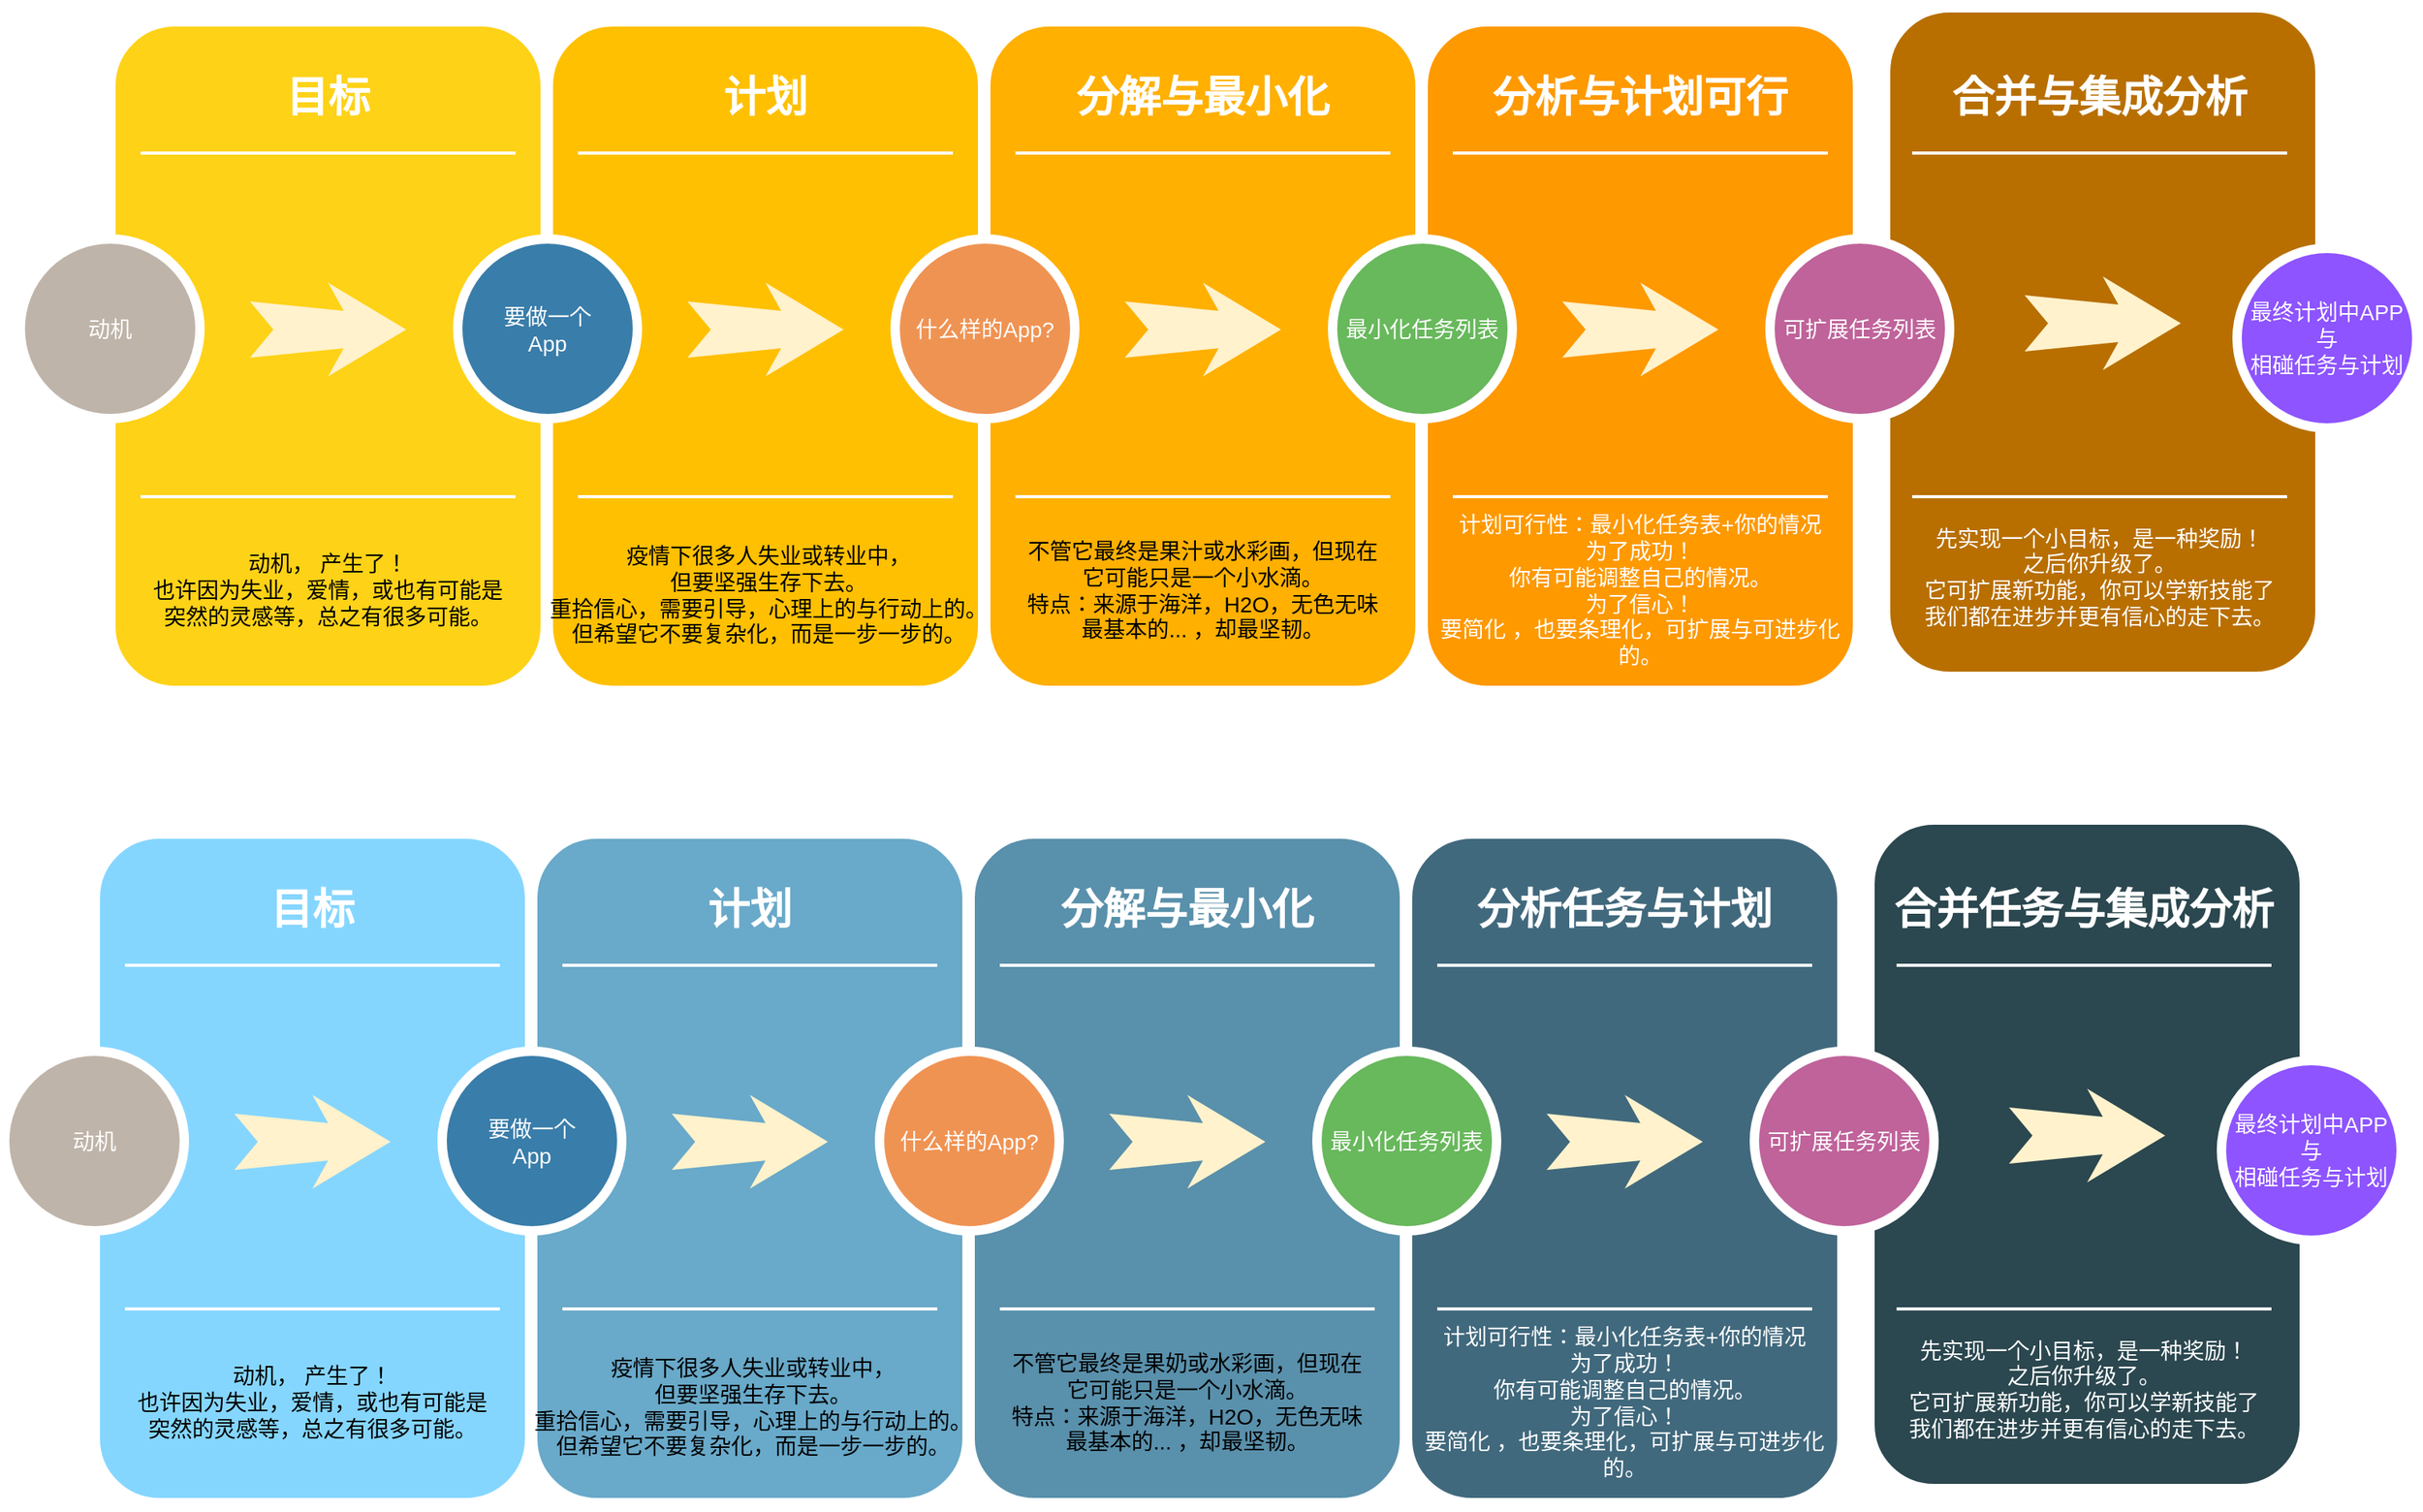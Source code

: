 <mxfile version="13.6.5" type="github"><diagram name="Page-1" id="12e1b939-464a-85fe-373e-61e167be1490"><mxGraphModel dx="846" dy="508" grid="1" gridSize="10" guides="1" tooltips="1" connect="1" arrows="1" fold="1" page="1" pageScale="1.5" pageWidth="1169" pageHeight="826" background="#ffffff" math="0" shadow="0"><root><mxCell id="0"/><mxCell id="1" parent="0"/><mxCell id="DZB5AjlQvIbF3KkGmv70-12" value="" style="whiteSpace=wrap;html=1;rounded=1;shadow=0;strokeWidth=8;fontSize=20;align=center;strokeColor=#FFFFFF;fillColor=#B86F00;" parent="1" vertex="1"><mxGeometry x="1463" y="70" width="280" height="430" as="geometry"/></mxCell><mxCell id="DZB5AjlQvIbF3KkGmv70-13" value="最终计划中APP&lt;br&gt;与&lt;br&gt;相碰任务与计划" style="ellipse;whiteSpace=wrap;html=1;rounded=0;shadow=0;strokeWidth=6;fontSize=14;align=center;strokeColor=#FFFFFF;fontColor=#FFFFFF;fillColor=#8D54FF;" parent="1" vertex="1"><mxGeometry x="1689" y="225" width="115" height="115" as="geometry"/></mxCell><mxCell id="DZB5AjlQvIbF3KkGmv70-14" value="" style="html=1;shadow=0;dashed=0;align=center;verticalAlign=middle;shape=mxgraph.arrows2.stylisedArrow;dy=0.6;dx=40;notch=15;feather=0.4;rounded=0;strokeWidth=1;fontSize=27;strokeColor=none;fillColor=#fff2cc;" parent="1" vertex="1"><mxGeometry x="1553" y="243" width="100" height="60" as="geometry"/></mxCell><mxCell id="DZB5AjlQvIbF3KkGmv70-15" value="合并与集成分析" style="text;html=1;strokeColor=none;fillColor=none;align=center;verticalAlign=middle;whiteSpace=wrap;rounded=0;shadow=0;fontSize=27;fontColor=#FFFFFF;fontStyle=1" parent="1" vertex="1"><mxGeometry x="1461" y="99" width="280" height="60" as="geometry"/></mxCell><mxCell id="DZB5AjlQvIbF3KkGmv70-16" value="&lt;span&gt;先实现一个小目标，是一种奖励！&lt;br&gt;之后你升级了。&lt;br&gt;它可扩展新功能，你可以学新技能了&lt;br&gt;我们都在进步并更有信心的走下去。&lt;br&gt;&lt;br&gt;&lt;/span&gt;" style="text;html=1;strokeColor=none;fillColor=none;align=center;verticalAlign=middle;whiteSpace=wrap;rounded=0;shadow=0;fontSize=14;fontColor=#FFFFFF;" parent="1" vertex="1"><mxGeometry x="1461" y="399" width="280" height="90" as="geometry"/></mxCell><mxCell id="DZB5AjlQvIbF3KkGmv70-17" value="" style="line;strokeWidth=2;html=1;rounded=0;shadow=0;fontSize=27;align=center;fillColor=none;strokeColor=#FFFFFF;" parent="1" vertex="1"><mxGeometry x="1481" y="159" width="240" height="10" as="geometry"/></mxCell><mxCell id="DZB5AjlQvIbF3KkGmv70-18" value="" style="line;strokeWidth=2;html=1;rounded=0;shadow=0;fontSize=27;align=center;fillColor=none;strokeColor=#FFFFFF;" parent="1" vertex="1"><mxGeometry x="1481" y="379" width="240" height="10" as="geometry"/></mxCell><mxCell id="60da8b9f42644d3a-2" value="" style="whiteSpace=wrap;html=1;rounded=1;shadow=0;strokeWidth=8;fontSize=20;align=center;fillColor=#FED217;strokeColor=#FFFFFF;" parent="1" vertex="1"><mxGeometry x="327" y="79" width="280" height="430" as="geometry"/></mxCell><mxCell id="60da8b9f42644d3a-3" value="目标" style="text;html=1;strokeColor=none;fillColor=none;align=center;verticalAlign=middle;whiteSpace=wrap;rounded=0;shadow=0;fontSize=27;fontColor=#FFFFFF;fontStyle=1" parent="1" vertex="1"><mxGeometry x="327" y="99" width="280" height="60" as="geometry"/></mxCell><mxCell id="60da8b9f42644d3a-4" value="动机， 产生了！&lt;br&gt;也许因为失业，爱情，或也有可能是&lt;br&gt;突然的灵感等，总之有很多可能。" style="text;html=1;strokeColor=none;fillColor=none;align=center;verticalAlign=middle;whiteSpace=wrap;rounded=0;shadow=0;fontSize=14;" parent="1" vertex="1"><mxGeometry x="327" y="399" width="280" height="90" as="geometry"/></mxCell><mxCell id="60da8b9f42644d3a-6" value="" style="line;strokeWidth=2;html=1;rounded=0;shadow=0;fontSize=27;align=center;fillColor=none;strokeColor=#FFFFFF;" parent="1" vertex="1"><mxGeometry x="347" y="159" width="240" height="10" as="geometry"/></mxCell><mxCell id="60da8b9f42644d3a-7" value="" style="line;strokeWidth=2;html=1;rounded=0;shadow=0;fontSize=27;align=center;fillColor=none;strokeColor=#FFFFFF;" parent="1" vertex="1"><mxGeometry x="347" y="379" width="240" height="10" as="geometry"/></mxCell><mxCell id="60da8b9f42644d3a-8" value="动机" style="ellipse;whiteSpace=wrap;html=1;rounded=0;shadow=0;strokeWidth=6;fontSize=14;align=center;fillColor=#BFB4A9;strokeColor=#FFFFFF;fontColor=#FFFFFF;" parent="1" vertex="1"><mxGeometry x="270" y="219" width="115" height="115" as="geometry"/></mxCell><mxCell id="60da8b9f42644d3a-9" value="" style="html=1;shadow=0;dashed=0;align=center;verticalAlign=middle;shape=mxgraph.arrows2.stylisedArrow;dy=0.6;dx=40;notch=15;feather=0.4;rounded=0;strokeWidth=1;fontSize=27;strokeColor=none;fillColor=#fff2cc;" parent="1" vertex="1"><mxGeometry x="417" y="247" width="100" height="60" as="geometry"/></mxCell><mxCell id="60da8b9f42644d3a-17" value="" style="whiteSpace=wrap;html=1;rounded=1;shadow=0;strokeWidth=8;fontSize=20;align=center;fillColor=#FFC001;strokeColor=#FFFFFF;" parent="1" vertex="1"><mxGeometry x="607" y="79" width="280" height="430" as="geometry"/></mxCell><mxCell id="60da8b9f42644d3a-18" value="计划" style="text;html=1;strokeColor=none;fillColor=none;align=center;verticalAlign=middle;whiteSpace=wrap;rounded=0;shadow=0;fontSize=27;fontColor=#FFFFFF;fontStyle=1" parent="1" vertex="1"><mxGeometry x="607" y="99" width="280" height="60" as="geometry"/></mxCell><mxCell id="60da8b9f42644d3a-19" value="疫情下很多人失业或转业中，&lt;br&gt;但要坚强生存下去。&lt;br&gt;重拾信心，需要引导，心理上的与行动上的。但希望它不要复杂化，而是一步一步的。" style="text;html=1;strokeColor=none;fillColor=none;align=center;verticalAlign=middle;whiteSpace=wrap;rounded=0;shadow=0;fontSize=14;" parent="1" vertex="1"><mxGeometry x="607" y="399" width="284" height="95" as="geometry"/></mxCell><mxCell id="60da8b9f42644d3a-20" value="" style="line;strokeWidth=2;html=1;rounded=0;shadow=0;fontSize=27;align=center;fillColor=none;strokeColor=#FFFFFF;" parent="1" vertex="1"><mxGeometry x="627" y="159" width="240" height="10" as="geometry"/></mxCell><mxCell id="60da8b9f42644d3a-21" value="" style="line;strokeWidth=2;html=1;rounded=0;shadow=0;fontSize=27;align=center;fillColor=none;strokeColor=#FFFFFF;" parent="1" vertex="1"><mxGeometry x="627" y="379" width="240" height="10" as="geometry"/></mxCell><mxCell id="60da8b9f42644d3a-22" value="要做一个&lt;br&gt;App" style="ellipse;whiteSpace=wrap;html=1;rounded=0;shadow=0;strokeWidth=6;fontSize=14;align=center;fillColor=#397DAA;strokeColor=#FFFFFF;fontColor=#FFFFFF;" parent="1" vertex="1"><mxGeometry x="550" y="219" width="115" height="115" as="geometry"/></mxCell><mxCell id="60da8b9f42644d3a-23" value="" style="html=1;shadow=0;dashed=0;align=center;verticalAlign=middle;shape=mxgraph.arrows2.stylisedArrow;dy=0.6;dx=40;notch=15;feather=0.4;rounded=0;strokeWidth=1;fontSize=27;strokeColor=none;fillColor=#fff2cc;" parent="1" vertex="1"><mxGeometry x="697" y="247" width="100" height="60" as="geometry"/></mxCell><mxCell id="60da8b9f42644d3a-24" value="" style="whiteSpace=wrap;html=1;rounded=1;shadow=0;strokeWidth=8;fontSize=20;align=center;fillColor=#FFB001;strokeColor=#FFFFFF;" parent="1" vertex="1"><mxGeometry x="887" y="79" width="280" height="430" as="geometry"/></mxCell><mxCell id="60da8b9f42644d3a-25" value="分解与最小化" style="text;html=1;strokeColor=none;fillColor=none;align=center;verticalAlign=middle;whiteSpace=wrap;rounded=0;shadow=0;fontSize=27;fontColor=#FFFFFF;fontStyle=1" parent="1" vertex="1"><mxGeometry x="887" y="99" width="280" height="60" as="geometry"/></mxCell><mxCell id="60da8b9f42644d3a-26" value="不管它最终是果汁或水彩画，但现在&lt;br&gt;它可能只是一个小水滴。&lt;br&gt;特点：来源于海洋，H2O，无色无味&lt;br&gt;最基本的... ，却最坚韧。" style="text;html=1;strokeColor=none;fillColor=none;align=center;verticalAlign=middle;whiteSpace=wrap;rounded=0;shadow=0;fontSize=14;" parent="1" vertex="1"><mxGeometry x="887" y="399" width="280" height="90" as="geometry"/></mxCell><mxCell id="60da8b9f42644d3a-27" value="" style="line;strokeWidth=2;html=1;rounded=0;shadow=0;fontSize=27;align=center;fillColor=none;strokeColor=#FFFFFF;" parent="1" vertex="1"><mxGeometry x="907" y="159" width="240" height="10" as="geometry"/></mxCell><mxCell id="60da8b9f42644d3a-28" value="" style="line;strokeWidth=2;html=1;rounded=0;shadow=0;fontSize=27;align=center;fillColor=none;strokeColor=#FFFFFF;" parent="1" vertex="1"><mxGeometry x="907" y="379" width="240" height="10" as="geometry"/></mxCell><mxCell id="60da8b9f42644d3a-29" value="什么样的App?&lt;br&gt;" style="ellipse;whiteSpace=wrap;html=1;rounded=0;shadow=0;strokeWidth=6;fontSize=14;align=center;fillColor=#EF9353;strokeColor=#FFFFFF;fontColor=#FFFFFF;" parent="1" vertex="1"><mxGeometry x="830" y="219" width="115" height="115" as="geometry"/></mxCell><mxCell id="60da8b9f42644d3a-30" value="" style="html=1;shadow=0;dashed=0;align=center;verticalAlign=middle;shape=mxgraph.arrows2.stylisedArrow;dy=0.6;dx=40;notch=15;feather=0.4;rounded=0;strokeWidth=1;fontSize=27;strokeColor=none;fillColor=#fff2cc;" parent="1" vertex="1"><mxGeometry x="977" y="247" width="100" height="60" as="geometry"/></mxCell><mxCell id="60da8b9f42644d3a-31" value="" style="whiteSpace=wrap;html=1;rounded=1;shadow=0;strokeWidth=8;fontSize=20;align=center;fillColor=#FE9900;strokeColor=#FFFFFF;" parent="1" vertex="1"><mxGeometry x="1167" y="79" width="280" height="430" as="geometry"/></mxCell><mxCell id="60da8b9f42644d3a-32" value="分析与计划可行" style="text;html=1;strokeColor=none;fillColor=none;align=center;verticalAlign=middle;whiteSpace=wrap;rounded=0;shadow=0;fontSize=27;fontColor=#FFFFFF;fontStyle=1" parent="1" vertex="1"><mxGeometry x="1167" y="99" width="280" height="60" as="geometry"/></mxCell><mxCell id="60da8b9f42644d3a-33" value="计划可行性：最小化任务表+你的情况&lt;br&gt;为了成功！&lt;br&gt;你有可能调整自己的情况。&lt;br&gt;为了信心！&lt;br&gt;要简化 ，也要条理化，可扩展与可进步化的。" style="text;html=1;strokeColor=none;fillColor=none;align=center;verticalAlign=middle;whiteSpace=wrap;rounded=0;shadow=0;fontSize=14;fontColor=#FFFFFF;" parent="1" vertex="1"><mxGeometry x="1167" y="399" width="280" height="90" as="geometry"/></mxCell><mxCell id="60da8b9f42644d3a-34" value="" style="line;strokeWidth=2;html=1;rounded=0;shadow=0;fontSize=27;align=center;fillColor=none;strokeColor=#FFFFFF;" parent="1" vertex="1"><mxGeometry x="1187" y="159" width="240" height="10" as="geometry"/></mxCell><mxCell id="60da8b9f42644d3a-35" value="" style="line;strokeWidth=2;html=1;rounded=0;shadow=0;fontSize=27;align=center;fillColor=none;strokeColor=#FFFFFF;" parent="1" vertex="1"><mxGeometry x="1187" y="379" width="240" height="10" as="geometry"/></mxCell><mxCell id="60da8b9f42644d3a-36" value="最小化任务列表" style="ellipse;whiteSpace=wrap;html=1;rounded=0;shadow=0;strokeWidth=6;fontSize=14;align=center;fillColor=#68B85C;strokeColor=#FFFFFF;fontColor=#FFFFFF;" parent="1" vertex="1"><mxGeometry x="1110" y="219" width="115" height="115" as="geometry"/></mxCell><mxCell id="60da8b9f42644d3a-37" value="" style="html=1;shadow=0;dashed=0;align=center;verticalAlign=middle;shape=mxgraph.arrows2.stylisedArrow;dy=0.6;dx=40;notch=15;feather=0.4;rounded=0;strokeWidth=1;fontSize=27;strokeColor=none;fillColor=#fff2cc;" parent="1" vertex="1"><mxGeometry x="1257" y="247" width="100" height="60" as="geometry"/></mxCell><mxCell id="60da8b9f42644d3a-38" value="可扩展任务列表" style="ellipse;whiteSpace=wrap;html=1;rounded=0;shadow=0;strokeWidth=6;fontSize=14;align=center;fillColor=#BF639A;strokeColor=#FFFFFF;fontColor=#FFFFFF;" parent="1" vertex="1"><mxGeometry x="1390" y="219" width="115" height="115" as="geometry"/></mxCell><mxCell id="IgrpxLIQ6gLv8iCWu-Zy-1" value="" style="whiteSpace=wrap;html=1;rounded=1;shadow=0;strokeWidth=8;fontSize=20;align=center;strokeColor=#FFFFFF;fillColor=#2B474F;" parent="1" vertex="1"><mxGeometry x="1453" y="590" width="280" height="430" as="geometry"/></mxCell><mxCell id="IgrpxLIQ6gLv8iCWu-Zy-2" value="最终计划中APP&lt;br&gt;与&lt;br&gt;相碰任务与计划" style="ellipse;whiteSpace=wrap;html=1;rounded=0;shadow=0;strokeWidth=6;fontSize=14;align=center;strokeColor=#FFFFFF;fontColor=#FFFFFF;fillColor=#8D54FF;" parent="1" vertex="1"><mxGeometry x="1679" y="745" width="115" height="115" as="geometry"/></mxCell><mxCell id="IgrpxLIQ6gLv8iCWu-Zy-3" value="" style="html=1;shadow=0;dashed=0;align=center;verticalAlign=middle;shape=mxgraph.arrows2.stylisedArrow;dy=0.6;dx=40;notch=15;feather=0.4;rounded=0;strokeWidth=1;fontSize=27;strokeColor=none;fillColor=#fff2cc;" parent="1" vertex="1"><mxGeometry x="1543" y="763" width="100" height="60" as="geometry"/></mxCell><mxCell id="IgrpxLIQ6gLv8iCWu-Zy-4" value="合并任务与集成分析" style="text;html=1;strokeColor=none;fillColor=none;align=center;verticalAlign=middle;whiteSpace=wrap;rounded=0;shadow=0;fontSize=27;fontColor=#FFFFFF;fontStyle=1" parent="1" vertex="1"><mxGeometry x="1451" y="619" width="280" height="60" as="geometry"/></mxCell><mxCell id="IgrpxLIQ6gLv8iCWu-Zy-5" value="&lt;span&gt;先实现一个小目标，是一种奖励！&lt;br&gt;之后你升级了。&lt;br&gt;它可扩展新功能，你可以学新技能了&lt;br&gt;我们都在进步并更有信心的走下去。&lt;br&gt;&lt;br&gt;&lt;/span&gt;" style="text;html=1;strokeColor=none;fillColor=none;align=center;verticalAlign=middle;whiteSpace=wrap;rounded=0;shadow=0;fontSize=14;fontColor=#FFFFFF;" parent="1" vertex="1"><mxGeometry x="1451" y="919" width="280" height="90" as="geometry"/></mxCell><mxCell id="IgrpxLIQ6gLv8iCWu-Zy-6" value="" style="line;strokeWidth=2;html=1;rounded=0;shadow=0;fontSize=27;align=center;fillColor=none;strokeColor=#FFFFFF;" parent="1" vertex="1"><mxGeometry x="1471" y="679" width="240" height="10" as="geometry"/></mxCell><mxCell id="IgrpxLIQ6gLv8iCWu-Zy-7" value="" style="line;strokeWidth=2;html=1;rounded=0;shadow=0;fontSize=27;align=center;fillColor=none;strokeColor=#FFFFFF;" parent="1" vertex="1"><mxGeometry x="1471" y="899" width="240" height="10" as="geometry"/></mxCell><mxCell id="IgrpxLIQ6gLv8iCWu-Zy-8" value="" style="whiteSpace=wrap;html=1;rounded=1;shadow=0;strokeWidth=8;fontSize=20;align=center;strokeColor=#FFFFFF;fillColor=#85D6FF;" parent="1" vertex="1"><mxGeometry x="317" y="599" width="280" height="430" as="geometry"/></mxCell><mxCell id="IgrpxLIQ6gLv8iCWu-Zy-9" value="目标" style="text;html=1;strokeColor=none;fillColor=none;align=center;verticalAlign=middle;whiteSpace=wrap;rounded=0;shadow=0;fontSize=27;fontColor=#FFFFFF;fontStyle=1" parent="1" vertex="1"><mxGeometry x="317" y="619" width="280" height="60" as="geometry"/></mxCell><mxCell id="IgrpxLIQ6gLv8iCWu-Zy-10" value="动机， 产生了！&lt;br&gt;也许因为失业，爱情，或也有可能是&lt;br&gt;突然的灵感等，总之有很多可能。" style="text;html=1;strokeColor=none;fillColor=none;align=center;verticalAlign=middle;whiteSpace=wrap;rounded=0;shadow=0;fontSize=14;" parent="1" vertex="1"><mxGeometry x="317" y="919" width="280" height="90" as="geometry"/></mxCell><mxCell id="IgrpxLIQ6gLv8iCWu-Zy-11" value="" style="line;strokeWidth=2;html=1;rounded=0;shadow=0;fontSize=27;align=center;fillColor=none;strokeColor=#FFFFFF;" parent="1" vertex="1"><mxGeometry x="337" y="679" width="240" height="10" as="geometry"/></mxCell><mxCell id="IgrpxLIQ6gLv8iCWu-Zy-12" value="" style="line;strokeWidth=2;html=1;rounded=0;shadow=0;fontSize=27;align=center;fillColor=none;strokeColor=#FFFFFF;" parent="1" vertex="1"><mxGeometry x="337" y="899" width="240" height="10" as="geometry"/></mxCell><mxCell id="IgrpxLIQ6gLv8iCWu-Zy-13" value="动机" style="ellipse;whiteSpace=wrap;html=1;rounded=0;shadow=0;strokeWidth=6;fontSize=14;align=center;fillColor=#BFB4A9;strokeColor=#FFFFFF;fontColor=#FFFFFF;" parent="1" vertex="1"><mxGeometry x="260" y="739" width="115" height="115" as="geometry"/></mxCell><mxCell id="IgrpxLIQ6gLv8iCWu-Zy-14" value="" style="html=1;shadow=0;dashed=0;align=center;verticalAlign=middle;shape=mxgraph.arrows2.stylisedArrow;dy=0.6;dx=40;notch=15;feather=0.4;rounded=0;strokeWidth=1;fontSize=27;strokeColor=none;fillColor=#fff2cc;" parent="1" vertex="1"><mxGeometry x="407" y="767" width="100" height="60" as="geometry"/></mxCell><mxCell id="IgrpxLIQ6gLv8iCWu-Zy-15" value="" style="whiteSpace=wrap;html=1;rounded=1;shadow=0;strokeWidth=8;fontSize=20;align=center;strokeColor=#FFFFFF;fillColor=#69A9C9;" parent="1" vertex="1"><mxGeometry x="597" y="599" width="280" height="430" as="geometry"/></mxCell><mxCell id="IgrpxLIQ6gLv8iCWu-Zy-16" value="计划" style="text;html=1;strokeColor=none;fillColor=none;align=center;verticalAlign=middle;whiteSpace=wrap;rounded=0;shadow=0;fontSize=27;fontColor=#FFFFFF;fontStyle=1" parent="1" vertex="1"><mxGeometry x="597" y="619" width="280" height="60" as="geometry"/></mxCell><mxCell id="IgrpxLIQ6gLv8iCWu-Zy-17" value="疫情下很多人失业或转业中，&lt;br&gt;但要坚强生存下去。&lt;br&gt;重拾信心，需要引导，心理上的与行动上的。但希望它不要复杂化，而是一步一步的。" style="text;html=1;strokeColor=none;fillColor=none;align=center;verticalAlign=middle;whiteSpace=wrap;rounded=0;shadow=0;fontSize=14;" parent="1" vertex="1"><mxGeometry x="597" y="919" width="284" height="95" as="geometry"/></mxCell><mxCell id="IgrpxLIQ6gLv8iCWu-Zy-18" value="" style="line;strokeWidth=2;html=1;rounded=0;shadow=0;fontSize=27;align=center;fillColor=none;strokeColor=#FFFFFF;" parent="1" vertex="1"><mxGeometry x="617" y="679" width="240" height="10" as="geometry"/></mxCell><mxCell id="IgrpxLIQ6gLv8iCWu-Zy-19" value="" style="line;strokeWidth=2;html=1;rounded=0;shadow=0;fontSize=27;align=center;fillColor=none;strokeColor=#FFFFFF;" parent="1" vertex="1"><mxGeometry x="617" y="899" width="240" height="10" as="geometry"/></mxCell><mxCell id="IgrpxLIQ6gLv8iCWu-Zy-20" value="要做一个&lt;br&gt;App" style="ellipse;whiteSpace=wrap;html=1;rounded=0;shadow=0;strokeWidth=6;fontSize=14;align=center;fillColor=#397DAA;strokeColor=#FFFFFF;fontColor=#FFFFFF;" parent="1" vertex="1"><mxGeometry x="540" y="739" width="115" height="115" as="geometry"/></mxCell><mxCell id="IgrpxLIQ6gLv8iCWu-Zy-21" value="" style="html=1;shadow=0;dashed=0;align=center;verticalAlign=middle;shape=mxgraph.arrows2.stylisedArrow;dy=0.6;dx=40;notch=15;feather=0.4;rounded=0;strokeWidth=1;fontSize=27;strokeColor=none;fillColor=#fff2cc;" parent="1" vertex="1"><mxGeometry x="687" y="767" width="100" height="60" as="geometry"/></mxCell><mxCell id="IgrpxLIQ6gLv8iCWu-Zy-22" value="" style="whiteSpace=wrap;html=1;rounded=1;shadow=0;strokeWidth=8;fontSize=20;align=center;strokeColor=#FFFFFF;fillColor=#5990AB;" parent="1" vertex="1"><mxGeometry x="877" y="599" width="280" height="430" as="geometry"/></mxCell><mxCell id="IgrpxLIQ6gLv8iCWu-Zy-23" value="分解与最小化" style="text;html=1;strokeColor=none;fillColor=none;align=center;verticalAlign=middle;whiteSpace=wrap;rounded=0;shadow=0;fontSize=27;fontColor=#FFFFFF;fontStyle=1" parent="1" vertex="1"><mxGeometry x="877" y="619" width="280" height="60" as="geometry"/></mxCell><mxCell id="IgrpxLIQ6gLv8iCWu-Zy-24" value="不管它最终是果奶或水彩画，但现在&lt;br&gt;它可能只是一个小水滴。&lt;br&gt;特点：来源于海洋，H2O，无色无味&lt;br&gt;最基本的... ，却最坚韧。" style="text;html=1;strokeColor=none;fillColor=none;align=center;verticalAlign=middle;whiteSpace=wrap;rounded=0;shadow=0;fontSize=14;" parent="1" vertex="1"><mxGeometry x="877" y="919" width="280" height="90" as="geometry"/></mxCell><mxCell id="IgrpxLIQ6gLv8iCWu-Zy-25" value="" style="line;strokeWidth=2;html=1;rounded=0;shadow=0;fontSize=27;align=center;fillColor=none;strokeColor=#FFFFFF;" parent="1" vertex="1"><mxGeometry x="897" y="679" width="240" height="10" as="geometry"/></mxCell><mxCell id="IgrpxLIQ6gLv8iCWu-Zy-26" value="" style="line;strokeWidth=2;html=1;rounded=0;shadow=0;fontSize=27;align=center;fillColor=none;strokeColor=#FFFFFF;" parent="1" vertex="1"><mxGeometry x="897" y="899" width="240" height="10" as="geometry"/></mxCell><mxCell id="IgrpxLIQ6gLv8iCWu-Zy-27" value="什么样的App?&lt;br&gt;" style="ellipse;whiteSpace=wrap;html=1;rounded=0;shadow=0;strokeWidth=6;fontSize=14;align=center;fillColor=#EF9353;strokeColor=#FFFFFF;fontColor=#FFFFFF;" parent="1" vertex="1"><mxGeometry x="820" y="739" width="115" height="115" as="geometry"/></mxCell><mxCell id="IgrpxLIQ6gLv8iCWu-Zy-28" value="" style="html=1;shadow=0;dashed=0;align=center;verticalAlign=middle;shape=mxgraph.arrows2.stylisedArrow;dy=0.6;dx=40;notch=15;feather=0.4;rounded=0;strokeWidth=1;fontSize=27;strokeColor=none;fillColor=#fff2cc;" parent="1" vertex="1"><mxGeometry x="967" y="767" width="100" height="60" as="geometry"/></mxCell><mxCell id="IgrpxLIQ6gLv8iCWu-Zy-29" value="" style="whiteSpace=wrap;html=1;rounded=1;shadow=0;strokeWidth=8;fontSize=20;align=center;strokeColor=#FFFFFF;fillColor=#41697D;" parent="1" vertex="1"><mxGeometry x="1157" y="599" width="280" height="430" as="geometry"/></mxCell><mxCell id="IgrpxLIQ6gLv8iCWu-Zy-30" value="分析任务与计划" style="text;html=1;strokeColor=none;fillColor=none;align=center;verticalAlign=middle;whiteSpace=wrap;rounded=0;shadow=0;fontSize=27;fontColor=#FFFFFF;fontStyle=1" parent="1" vertex="1"><mxGeometry x="1157" y="619" width="280" height="60" as="geometry"/></mxCell><mxCell id="IgrpxLIQ6gLv8iCWu-Zy-31" value="计划可行性：最小化任务表+你的情况&lt;br&gt;为了成功！&lt;br&gt;你有可能调整自己的情况。&lt;br&gt;为了信心！&lt;br&gt;要简化 ，也要条理化，可扩展与可进步化的。" style="text;html=1;strokeColor=none;fillColor=none;align=center;verticalAlign=middle;whiteSpace=wrap;rounded=0;shadow=0;fontSize=14;fontColor=#FFFFFF;" parent="1" vertex="1"><mxGeometry x="1157" y="919" width="280" height="90" as="geometry"/></mxCell><mxCell id="IgrpxLIQ6gLv8iCWu-Zy-32" value="" style="line;strokeWidth=2;html=1;rounded=0;shadow=0;fontSize=27;align=center;fillColor=none;strokeColor=#FFFFFF;" parent="1" vertex="1"><mxGeometry x="1177" y="679" width="240" height="10" as="geometry"/></mxCell><mxCell id="IgrpxLIQ6gLv8iCWu-Zy-33" value="" style="line;strokeWidth=2;html=1;rounded=0;shadow=0;fontSize=27;align=center;fillColor=none;strokeColor=#FFFFFF;" parent="1" vertex="1"><mxGeometry x="1177" y="899" width="240" height="10" as="geometry"/></mxCell><mxCell id="IgrpxLIQ6gLv8iCWu-Zy-34" value="最小化任务列表" style="ellipse;whiteSpace=wrap;html=1;rounded=0;shadow=0;strokeWidth=6;fontSize=14;align=center;fillColor=#68B85C;strokeColor=#FFFFFF;fontColor=#FFFFFF;" parent="1" vertex="1"><mxGeometry x="1100" y="739" width="115" height="115" as="geometry"/></mxCell><mxCell id="IgrpxLIQ6gLv8iCWu-Zy-35" value="" style="html=1;shadow=0;dashed=0;align=center;verticalAlign=middle;shape=mxgraph.arrows2.stylisedArrow;dy=0.6;dx=40;notch=15;feather=0.4;rounded=0;strokeWidth=1;fontSize=27;strokeColor=none;fillColor=#fff2cc;" parent="1" vertex="1"><mxGeometry x="1247" y="767" width="100" height="60" as="geometry"/></mxCell><mxCell id="IgrpxLIQ6gLv8iCWu-Zy-36" value="可扩展任务列表" style="ellipse;whiteSpace=wrap;html=1;rounded=0;shadow=0;strokeWidth=6;fontSize=14;align=center;fillColor=#BF639A;strokeColor=#FFFFFF;fontColor=#FFFFFF;" parent="1" vertex="1"><mxGeometry x="1380" y="739" width="115" height="115" as="geometry"/></mxCell></root></mxGraphModel></diagram></mxfile>